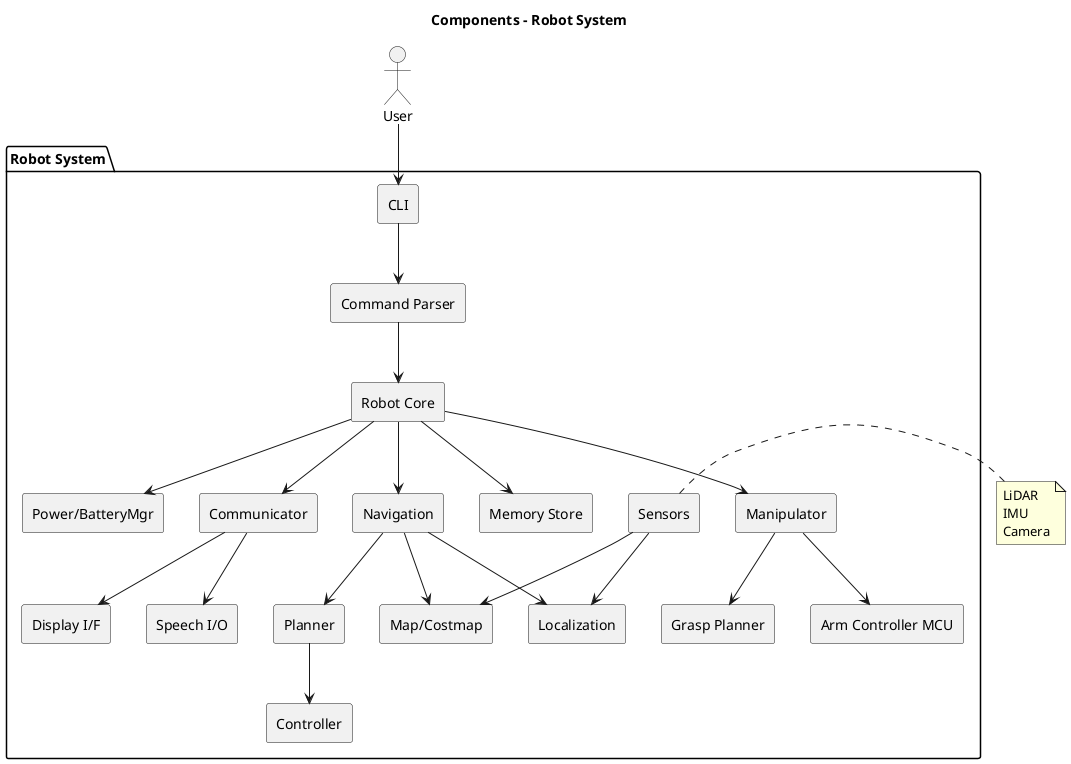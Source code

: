 @startuml
skinparam componentStyle rectangle
title Components – Robot System

actor "User" as User

package "Robot System" {
  component "CLI" as CLI
  component "Command Parser" as Parser
  component "Robot Core" as Core

  component "Navigation" as Nav
  component "Manipulator" as Manip
  component "Communicator" as Comms
  component "Memory Store" as Mem
  component "Power/BatteryMgr" as Pwr

  component "Map/Costmap" as Map
  component "Localization" as Loc
  component "Planner" as Plan
  component "Controller" as Ctrl

  component "Grasp Planner" as GPlan
  component "Arm Controller MCU" as MCU

  component "Speech I/O" as Speech
  component "Display I/F" as Display

  component "Sensors" as Sensors

  ' --- Connecties ---
  User --> CLI
  CLI --> Parser
  Parser --> Core

  Core --> Nav
  Core --> Manip
  Core --> Comms
  Core --> Mem
  Core --> Pwr

  Nav --> Map
  Nav --> Loc
  Nav --> Plan
  Plan --> Ctrl

  Manip --> GPlan
  Manip --> MCU

  Comms --> Speech
  Comms --> Display

  Sensors -down-> Loc
  Sensors -down-> Map
}

note right of Sensors
  LiDAR
  IMU
  Camera
end note
@enduml
